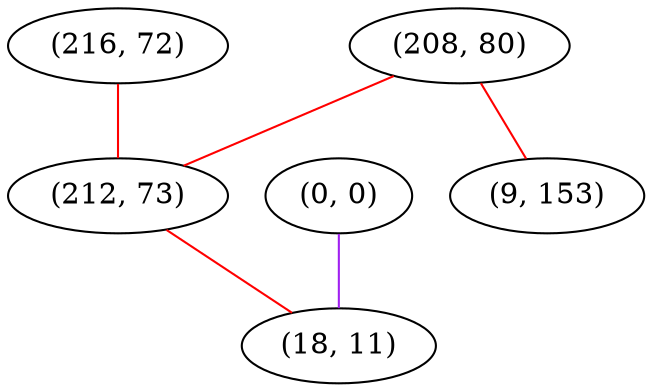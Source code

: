 graph "" {
"(216, 72)";
"(0, 0)";
"(208, 80)";
"(212, 73)";
"(18, 11)";
"(9, 153)";
"(216, 72)" -- "(212, 73)"  [color=red, key=0, weight=1];
"(0, 0)" -- "(18, 11)"  [color=purple, key=0, weight=4];
"(208, 80)" -- "(212, 73)"  [color=red, key=0, weight=1];
"(208, 80)" -- "(9, 153)"  [color=red, key=0, weight=1];
"(212, 73)" -- "(18, 11)"  [color=red, key=0, weight=1];
}
